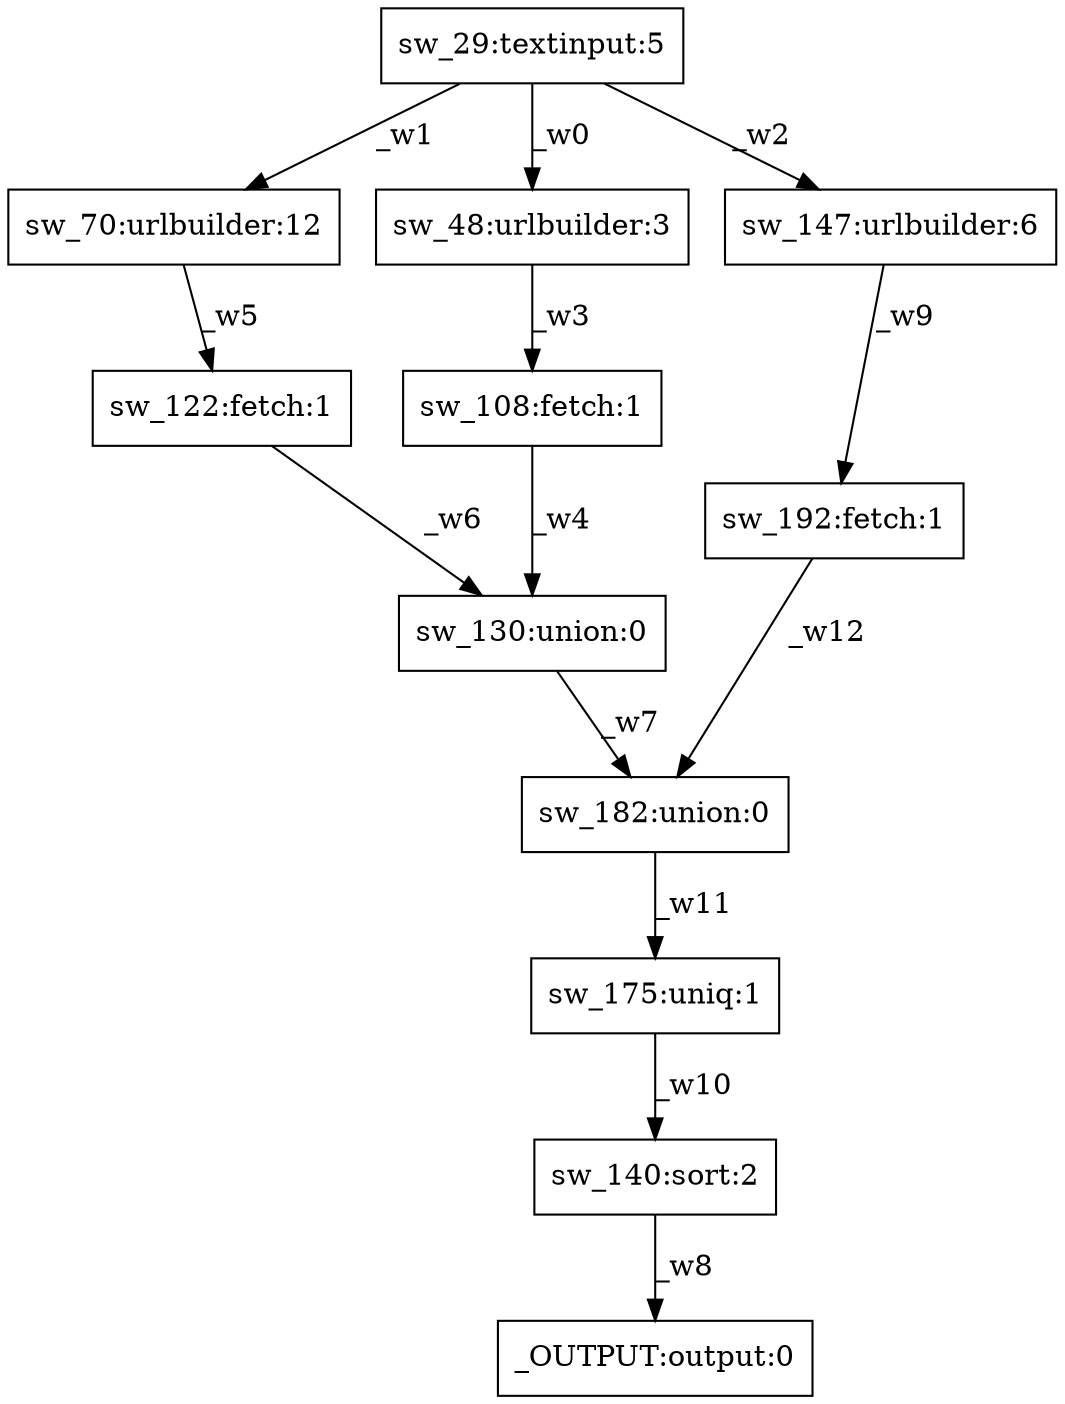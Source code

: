 digraph test1 { node [shape=box] "sw_130" [label="sw_130:union:0"];"_OUTPUT" [label="_OUTPUT:output:0"];"sw_29" [label="sw_29:textinput:5"];"sw_192" [label="sw_192:fetch:1"];"sw_140" [label="sw_140:sort:2"];"sw_70" [label="sw_70:urlbuilder:12"];"sw_182" [label="sw_182:union:0"];"sw_175" [label="sw_175:uniq:1"];"sw_147" [label="sw_147:urlbuilder:6"];"sw_108" [label="sw_108:fetch:1"];"sw_122" [label="sw_122:fetch:1"];"sw_48" [label="sw_48:urlbuilder:3"];"sw_29" -> "sw_48" [label="_w0"];"sw_29" -> "sw_70" [label="_w1"];"sw_29" -> "sw_147" [label="_w2"];"sw_48" -> "sw_108" [label="_w3"];"sw_108" -> "sw_130" [label="_w4"];"sw_70" -> "sw_122" [label="_w5"];"sw_122" -> "sw_130" [label="_w6"];"sw_130" -> "sw_182" [label="_w7"];"sw_140" -> "_OUTPUT" [label="_w8"];"sw_147" -> "sw_192" [label="_w9"];"sw_175" -> "sw_140" [label="_w10"];"sw_182" -> "sw_175" [label="_w11"];"sw_192" -> "sw_182" [label="_w12"];}